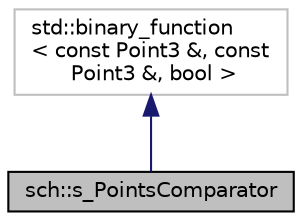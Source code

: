 digraph "sch::s_PointsComparator"
{
  edge [fontname="Helvetica",fontsize="10",labelfontname="Helvetica",labelfontsize="10"];
  node [fontname="Helvetica",fontsize="10",shape=record];
  Node0 [label="sch::s_PointsComparator",height=0.2,width=0.4,color="black", fillcolor="grey75", style="filled", fontcolor="black"];
  Node1 -> Node0 [dir="back",color="midnightblue",fontsize="10",style="solid",fontname="Helvetica"];
  Node1 [label="std::binary_function\l\< const Point3 &, const\l Point3 &, bool \>",height=0.2,width=0.4,color="grey75", fillcolor="white", style="filled"];
}
